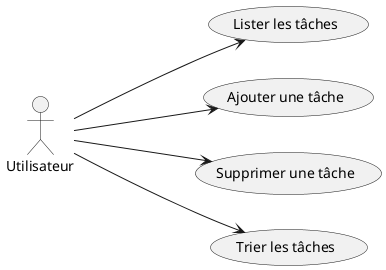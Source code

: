 @startuml
'https://plantuml.com/use-case-diagram
left to right direction

Utilisateur as User

User ---> (Lister les tâches)
User ---> (Ajouter une tâche)
User ---> (Supprimer une tâche)
User ---> (Trier les tâches)


@enduml